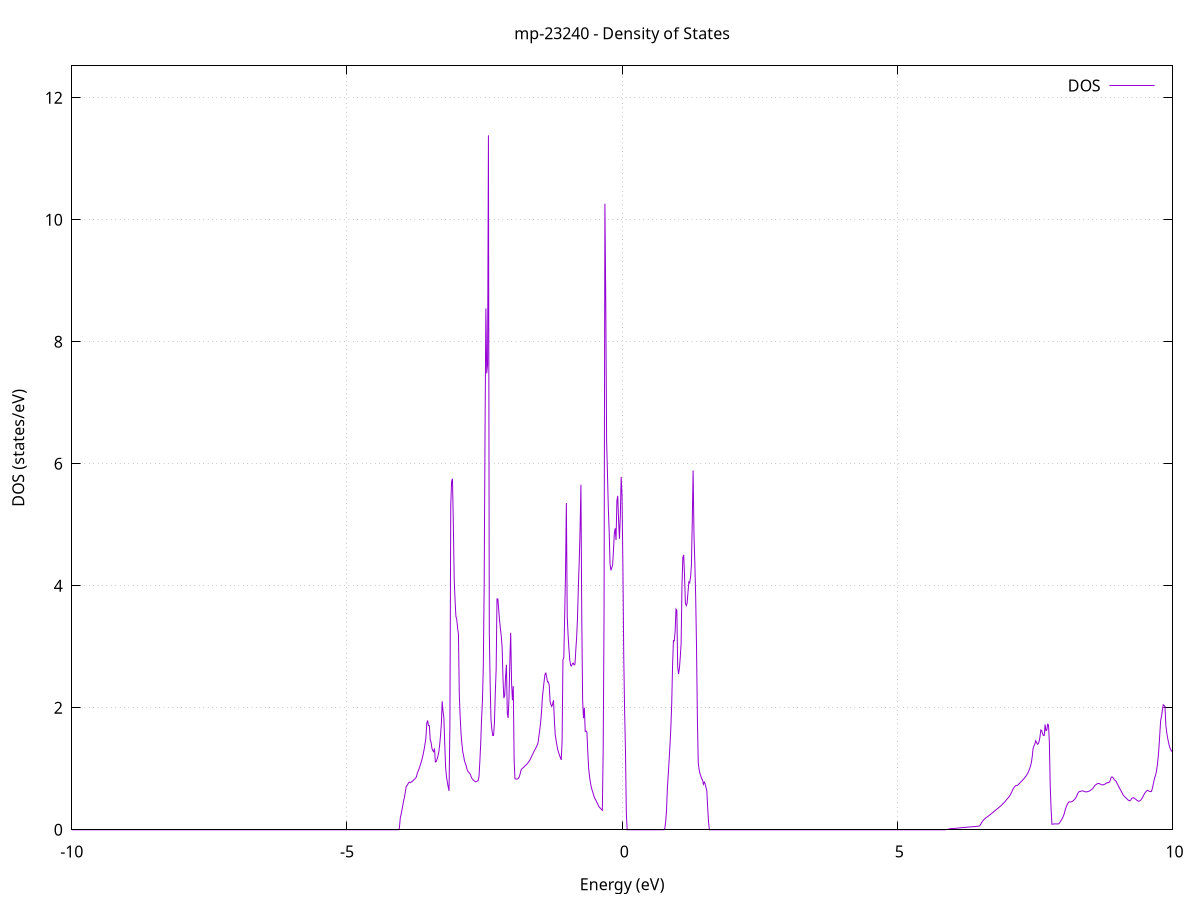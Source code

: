set title 'mp-23240 - Density of States'
set xlabel 'Energy (eV)'
set ylabel 'DOS (states/eV)'
set grid
set xrange [-10:10]
set yrange [0:12.522]
set xzeroaxis lt -1
set terminal png size 800,600
set output 'mp-23240_dos_gnuplot.png'
plot '-' using 1:2 with lines title 'DOS'
-15.547000 0.000000
-15.531500 0.000000
-15.515900 0.000000
-15.500400 0.000000
-15.484800 0.000000
-15.469200 0.000000
-15.453700 0.000000
-15.438100 0.000000
-15.422600 0.000000
-15.407000 0.000000
-15.391400 0.000000
-15.375900 0.000000
-15.360300 0.000000
-15.344800 0.000000
-15.329200 0.000000
-15.313600 0.000000
-15.298100 0.000000
-15.282500 0.000000
-15.267000 0.000000
-15.251400 0.000000
-15.235800 0.000000
-15.220300 0.000000
-15.204700 0.000000
-15.189200 0.000000
-15.173600 0.000000
-15.158000 0.000000
-15.142500 0.000000
-15.126900 0.000000
-15.111400 0.000000
-15.095800 0.000000
-15.080200 0.000000
-15.064700 0.000000
-15.049100 0.000000
-15.033500 0.000000
-15.018000 0.000000
-15.002400 0.000000
-14.986900 0.000000
-14.971300 0.000000
-14.955700 0.000000
-14.940200 0.000000
-14.924600 0.000000
-14.909100 0.000000
-14.893500 0.000000
-14.877900 0.000000
-14.862400 0.000000
-14.846800 0.000000
-14.831300 0.000000
-14.815700 0.000000
-14.800100 0.000000
-14.784600 0.000000
-14.769000 0.000000
-14.753500 0.000000
-14.737900 0.000000
-14.722300 0.000000
-14.706800 0.000000
-14.691200 0.000000
-14.675700 0.000000
-14.660100 0.000000
-14.644500 0.000000
-14.629000 0.000000
-14.613400 0.000000
-14.597900 0.000000
-14.582300 0.000000
-14.566700 0.000000
-14.551200 0.000000
-14.535600 0.000000
-14.520000 0.000000
-14.504500 0.000000
-14.488900 0.000000
-14.473400 0.000000
-14.457800 0.000000
-14.442200 0.000000
-14.426700 0.000000
-14.411100 0.000000
-14.395600 0.000000
-14.380000 0.000000
-14.364400 0.000000
-14.348900 0.000000
-14.333300 0.000000
-14.317800 0.000000
-14.302200 0.000000
-14.286600 0.000000
-14.271100 0.000000
-14.255500 0.000000
-14.240000 0.000000
-14.224400 0.000000
-14.208800 0.000000
-14.193300 0.000000
-14.177700 0.000000
-14.162200 0.000000
-14.146600 0.000000
-14.131000 0.001600
-14.115500 0.165800
-14.099900 0.232500
-14.084400 0.315900
-14.068800 0.410100
-14.053200 0.539000
-14.037700 0.546900
-14.022100 0.574300
-14.006500 0.590200
-13.991000 0.576400
-13.975400 0.586500
-13.959900 0.596600
-13.944300 0.604300
-13.928700 0.606600
-13.913200 0.615400
-13.897600 0.622300
-13.882100 0.631400
-13.866500 0.639300
-13.850900 0.643800
-13.835400 0.650700
-13.819800 0.661500
-13.804300 0.671600
-13.788700 0.681500
-13.773100 0.691500
-13.757600 0.701200
-13.742000 0.709700
-13.726500 0.719900
-13.710900 0.731400
-13.695300 0.743200
-13.679800 0.756900
-13.664200 0.771100
-13.648700 0.785700
-13.633100 0.800800
-13.617500 0.815600
-13.602000 0.830300
-13.586400 0.844900
-13.570900 0.859800
-13.555300 0.881700
-13.539700 0.904800
-13.524200 0.929500
-13.508600 0.956000
-13.493000 0.979400
-13.477500 1.001900
-13.461900 1.024200
-13.446400 1.050800
-13.430800 1.090700
-13.415200 1.134900
-13.399700 1.186800
-13.384100 1.231500
-13.368600 1.274700
-13.353000 1.318500
-13.337400 1.370500
-13.321900 1.459900
-13.306300 1.799100
-13.290800 2.132300
-13.275200 2.436800
-13.259600 2.816700
-13.244100 3.471500
-13.228500 4.082400
-13.213000 4.295300
-13.197400 3.761500
-13.181800 3.573700
-13.166300 3.776900
-13.150700 3.752600
-13.135200 3.725400
-13.119600 4.392300
-13.104000 8.185000
-13.088500 10.948500
-13.072900 15.934100
-13.057400 7.329000
-13.041800 0.144200
-13.026200 0.000000
-13.010700 0.000000
-12.995100 0.000000
-12.979500 0.000000
-12.964000 0.000000
-12.948400 0.000000
-12.932900 0.000000
-12.917300 0.000000
-12.901700 0.000000
-12.886200 0.000000
-12.870600 0.000000
-12.855100 0.000000
-12.839500 0.000000
-12.823900 0.000000
-12.808400 0.000000
-12.792800 0.000000
-12.777300 0.000000
-12.761700 0.000000
-12.746100 0.000000
-12.730600 0.000000
-12.715000 0.000000
-12.699500 0.000000
-12.683900 0.000000
-12.668300 0.000000
-12.652800 0.000000
-12.637200 0.000000
-12.621700 0.000000
-12.606100 0.000000
-12.590500 0.000000
-12.575000 0.000000
-12.559400 0.000000
-12.543900 0.000000
-12.528300 0.000000
-12.512700 0.000000
-12.497200 0.000000
-12.481600 0.000000
-12.466000 0.000000
-12.450500 0.000000
-12.434900 0.000000
-12.419400 0.000000
-12.403800 0.000000
-12.388200 0.000000
-12.372700 0.000000
-12.357100 0.000000
-12.341600 0.000000
-12.326000 0.000000
-12.310400 0.000000
-12.294900 0.000000
-12.279300 0.000000
-12.263800 0.000000
-12.248200 0.000000
-12.232600 0.000000
-12.217100 0.000000
-12.201500 0.000000
-12.186000 0.000000
-12.170400 0.000000
-12.154800 0.000000
-12.139300 0.000000
-12.123700 0.000000
-12.108200 0.000000
-12.092600 0.000000
-12.077000 0.000000
-12.061500 0.000000
-12.045900 0.000000
-12.030400 0.000000
-12.014800 0.000000
-11.999200 0.000000
-11.983700 0.000000
-11.968100 0.000000
-11.952500 0.000000
-11.937000 0.000000
-11.921400 0.000000
-11.905900 0.000000
-11.890300 0.000000
-11.874700 0.000000
-11.859200 0.000000
-11.843600 0.000000
-11.828100 0.000000
-11.812500 0.000000
-11.796900 0.000000
-11.781400 0.000000
-11.765800 0.000000
-11.750300 0.000000
-11.734700 0.000000
-11.719100 0.000000
-11.703600 0.000000
-11.688000 0.000000
-11.672500 0.000000
-11.656900 0.000000
-11.641300 0.000000
-11.625800 0.000000
-11.610200 0.000000
-11.594700 0.000000
-11.579100 0.000000
-11.563500 0.000000
-11.548000 0.000000
-11.532400 0.000000
-11.516900 0.000000
-11.501300 0.000000
-11.485700 0.000000
-11.470200 0.000000
-11.454600 0.000000
-11.439100 0.000000
-11.423500 0.000000
-11.407900 0.000000
-11.392400 0.000000
-11.376800 0.000000
-11.361200 0.000000
-11.345700 0.000000
-11.330100 0.000000
-11.314600 0.000000
-11.299000 0.000000
-11.283400 0.000000
-11.267900 0.000000
-11.252300 0.000000
-11.236800 0.000000
-11.221200 0.000000
-11.205600 0.000000
-11.190100 0.000000
-11.174500 0.000000
-11.159000 0.000000
-11.143400 0.000000
-11.127800 0.000000
-11.112300 0.000000
-11.096700 0.000000
-11.081200 0.000000
-11.065600 0.000000
-11.050000 0.000000
-11.034500 0.000000
-11.018900 0.000000
-11.003400 0.000000
-10.987800 0.000000
-10.972200 0.000000
-10.956700 0.000000
-10.941100 0.000000
-10.925600 0.000000
-10.910000 0.000000
-10.894400 0.000000
-10.878900 0.000000
-10.863300 0.000000
-10.847700 0.000000
-10.832200 0.000000
-10.816600 0.000000
-10.801100 0.000000
-10.785500 0.000000
-10.769900 0.000000
-10.754400 0.000000
-10.738800 0.000000
-10.723300 0.000000
-10.707700 0.000000
-10.692100 0.000000
-10.676600 0.000000
-10.661000 0.000000
-10.645500 0.000000
-10.629900 0.000000
-10.614300 0.000000
-10.598800 0.000000
-10.583200 0.000000
-10.567700 0.000000
-10.552100 0.000000
-10.536500 0.000000
-10.521000 0.000000
-10.505400 0.000000
-10.489900 0.000000
-10.474300 0.000000
-10.458700 0.000000
-10.443200 0.000000
-10.427600 0.000000
-10.412100 0.000000
-10.396500 0.000000
-10.380900 0.000000
-10.365400 0.000000
-10.349800 0.000000
-10.334200 0.000000
-10.318700 0.000000
-10.303100 0.000000
-10.287600 0.000000
-10.272000 0.000000
-10.256400 0.000000
-10.240900 0.000000
-10.225300 0.000000
-10.209800 0.000000
-10.194200 0.000000
-10.178600 0.000000
-10.163100 0.000000
-10.147500 0.000000
-10.132000 0.000000
-10.116400 0.000000
-10.100800 0.000000
-10.085300 0.000000
-10.069700 0.000000
-10.054200 0.000000
-10.038600 0.000000
-10.023000 0.000000
-10.007500 0.000000
-9.991900 0.000000
-9.976400 0.000000
-9.960800 0.000000
-9.945200 0.000000
-9.929700 0.000000
-9.914100 0.000000
-9.898600 0.000000
-9.883000 0.000000
-9.867400 0.000000
-9.851900 0.000000
-9.836300 0.000000
-9.820700 0.000000
-9.805200 0.000000
-9.789600 0.000000
-9.774100 0.000000
-9.758500 0.000000
-9.742900 0.000000
-9.727400 0.000000
-9.711800 0.000000
-9.696300 0.000000
-9.680700 0.000000
-9.665100 0.000000
-9.649600 0.000000
-9.634000 0.000000
-9.618500 0.000000
-9.602900 0.000000
-9.587300 0.000000
-9.571800 0.000000
-9.556200 0.000000
-9.540700 0.000000
-9.525100 0.000000
-9.509500 0.000000
-9.494000 0.000000
-9.478400 0.000000
-9.462900 0.000000
-9.447300 0.000000
-9.431700 0.000000
-9.416200 0.000000
-9.400600 0.000000
-9.385100 0.000000
-9.369500 0.000000
-9.353900 0.000000
-9.338400 0.000000
-9.322800 0.000000
-9.307200 0.000000
-9.291700 0.000000
-9.276100 0.000000
-9.260600 0.000000
-9.245000 0.000000
-9.229400 0.000000
-9.213900 0.000000
-9.198300 0.000000
-9.182800 0.000000
-9.167200 0.000000
-9.151600 0.000000
-9.136100 0.000000
-9.120500 0.000000
-9.105000 0.000000
-9.089400 0.000000
-9.073800 0.000000
-9.058300 0.000000
-9.042700 0.000000
-9.027200 0.000000
-9.011600 0.000000
-8.996000 0.000000
-8.980500 0.000000
-8.964900 0.000000
-8.949400 0.000000
-8.933800 0.000000
-8.918200 0.000000
-8.902700 0.000000
-8.887100 0.000000
-8.871600 0.000000
-8.856000 0.000000
-8.840400 0.000000
-8.824900 0.000000
-8.809300 0.000000
-8.793700 0.000000
-8.778200 0.000000
-8.762600 0.000000
-8.747100 0.000000
-8.731500 0.000000
-8.715900 0.000000
-8.700400 0.000000
-8.684800 0.000000
-8.669300 0.000000
-8.653700 0.000000
-8.638100 0.000000
-8.622600 0.000000
-8.607000 0.000000
-8.591500 0.000000
-8.575900 0.000000
-8.560300 0.000000
-8.544800 0.000000
-8.529200 0.000000
-8.513700 0.000000
-8.498100 0.000000
-8.482500 0.000000
-8.467000 0.000000
-8.451400 0.000000
-8.435900 0.000000
-8.420300 0.000000
-8.404700 0.000000
-8.389200 0.000000
-8.373600 0.000000
-8.358100 0.000000
-8.342500 0.000000
-8.326900 0.000000
-8.311400 0.000000
-8.295800 0.000000
-8.280300 0.000000
-8.264700 0.000000
-8.249100 0.000000
-8.233600 0.000000
-8.218000 0.000000
-8.202400 0.000000
-8.186900 0.000000
-8.171300 0.000000
-8.155800 0.000000
-8.140200 0.000000
-8.124600 0.000000
-8.109100 0.000000
-8.093500 0.000000
-8.078000 0.000000
-8.062400 0.000000
-8.046800 0.000000
-8.031300 0.000000
-8.015700 0.000000
-8.000200 0.000000
-7.984600 0.000000
-7.969000 0.000000
-7.953500 0.000000
-7.937900 0.000000
-7.922400 0.000000
-7.906800 0.000000
-7.891200 0.000000
-7.875700 0.000000
-7.860100 0.000000
-7.844600 0.000000
-7.829000 0.000000
-7.813400 0.000000
-7.797900 0.000000
-7.782300 0.000000
-7.766800 0.000000
-7.751200 0.000000
-7.735600 0.000000
-7.720100 0.000000
-7.704500 0.000000
-7.688900 0.000000
-7.673400 0.000000
-7.657800 0.000000
-7.642300 0.000000
-7.626700 0.000000
-7.611100 0.000000
-7.595600 0.000000
-7.580000 0.000000
-7.564500 0.000000
-7.548900 0.000000
-7.533300 0.000000
-7.517800 0.000000
-7.502200 0.000000
-7.486700 0.000000
-7.471100 0.000000
-7.455500 0.000000
-7.440000 0.000000
-7.424400 0.000000
-7.408900 0.000000
-7.393300 0.000000
-7.377700 0.000000
-7.362200 0.000000
-7.346600 0.000000
-7.331100 0.000000
-7.315500 0.000000
-7.299900 0.000000
-7.284400 0.000000
-7.268800 0.000000
-7.253300 0.000000
-7.237700 0.000000
-7.222100 0.000000
-7.206600 0.000000
-7.191000 0.000000
-7.175400 0.000000
-7.159900 0.000000
-7.144300 0.000000
-7.128800 0.000000
-7.113200 0.000000
-7.097600 0.000000
-7.082100 0.000000
-7.066500 0.000000
-7.051000 0.000000
-7.035400 0.000000
-7.019800 0.000000
-7.004300 0.000000
-6.988700 0.000000
-6.973200 0.000000
-6.957600 0.000000
-6.942000 0.000000
-6.926500 0.000000
-6.910900 0.000000
-6.895400 0.000000
-6.879800 0.000000
-6.864200 0.000000
-6.848700 0.000000
-6.833100 0.000000
-6.817600 0.000000
-6.802000 0.000000
-6.786400 0.000000
-6.770900 0.000000
-6.755300 0.000000
-6.739800 0.000000
-6.724200 0.000000
-6.708600 0.000000
-6.693100 0.000000
-6.677500 0.000000
-6.661900 0.000000
-6.646400 0.000000
-6.630800 0.000000
-6.615300 0.000000
-6.599700 0.000000
-6.584100 0.000000
-6.568600 0.000000
-6.553000 0.000000
-6.537500 0.000000
-6.521900 0.000000
-6.506300 0.000000
-6.490800 0.000000
-6.475200 0.000000
-6.459700 0.000000
-6.444100 0.000000
-6.428500 0.000000
-6.413000 0.000000
-6.397400 0.000000
-6.381900 0.000000
-6.366300 0.000000
-6.350700 0.000000
-6.335200 0.000000
-6.319600 0.000000
-6.304100 0.000000
-6.288500 0.000000
-6.272900 0.000000
-6.257400 0.000000
-6.241800 0.000000
-6.226300 0.000000
-6.210700 0.000000
-6.195100 0.000000
-6.179600 0.000000
-6.164000 0.000000
-6.148400 0.000000
-6.132900 0.000000
-6.117300 0.000000
-6.101800 0.000000
-6.086200 0.000000
-6.070600 0.000000
-6.055100 0.000000
-6.039500 0.000000
-6.024000 0.000000
-6.008400 0.000000
-5.992800 0.000000
-5.977300 0.000000
-5.961700 0.000000
-5.946200 0.000000
-5.930600 0.000000
-5.915000 0.000000
-5.899500 0.000000
-5.883900 0.000000
-5.868400 0.000000
-5.852800 0.000000
-5.837200 0.000000
-5.821700 0.000000
-5.806100 0.000000
-5.790600 0.000000
-5.775000 0.000000
-5.759400 0.000000
-5.743900 0.000000
-5.728300 0.000000
-5.712800 0.000000
-5.697200 0.000000
-5.681600 0.000000
-5.666100 0.000000
-5.650500 0.000000
-5.634900 0.000000
-5.619400 0.000000
-5.603800 0.000000
-5.588300 0.000000
-5.572700 0.000000
-5.557100 0.000000
-5.541600 0.000000
-5.526000 0.000000
-5.510500 0.000000
-5.494900 0.000000
-5.479300 0.000000
-5.463800 0.000000
-5.448200 0.000000
-5.432700 0.000000
-5.417100 0.000000
-5.401500 0.000000
-5.386000 0.000000
-5.370400 0.000000
-5.354900 0.000000
-5.339300 0.000000
-5.323700 0.000000
-5.308200 0.000000
-5.292600 0.000000
-5.277100 0.000000
-5.261500 0.000000
-5.245900 0.000000
-5.230400 0.000000
-5.214800 0.000000
-5.199300 0.000000
-5.183700 0.000000
-5.168100 0.000000
-5.152600 0.000000
-5.137000 0.000000
-5.121400 0.000000
-5.105900 0.000000
-5.090300 0.000000
-5.074800 0.000000
-5.059200 0.000000
-5.043600 0.000000
-5.028100 0.000000
-5.012500 0.000000
-4.997000 0.000000
-4.981400 0.000000
-4.965800 0.000000
-4.950300 0.000000
-4.934700 0.000000
-4.919200 0.000000
-4.903600 0.000000
-4.888000 0.000000
-4.872500 0.000000
-4.856900 0.000000
-4.841400 0.000000
-4.825800 0.000000
-4.810200 0.000000
-4.794700 0.000000
-4.779100 0.000000
-4.763600 0.000000
-4.748000 0.000000
-4.732400 0.000000
-4.716900 0.000000
-4.701300 0.000000
-4.685800 0.000000
-4.670200 0.000000
-4.654600 0.000000
-4.639100 0.000000
-4.623500 0.000000
-4.608000 0.000000
-4.592400 0.000000
-4.576800 0.000000
-4.561300 0.000000
-4.545700 0.000000
-4.530100 0.000000
-4.514600 0.000000
-4.499000 0.000000
-4.483500 0.000000
-4.467900 0.000000
-4.452300 0.000000
-4.436800 0.000000
-4.421200 0.000000
-4.405700 0.000000
-4.390100 0.000000
-4.374500 0.000000
-4.359000 0.000000
-4.343400 0.000000
-4.327900 0.000000
-4.312300 0.000000
-4.296700 0.000000
-4.281200 0.000000
-4.265600 0.000000
-4.250100 0.000000
-4.234500 0.000000
-4.218900 0.000000
-4.203400 0.000000
-4.187800 0.000000
-4.172300 0.000000
-4.156700 0.000000
-4.141100 0.000000
-4.125600 0.000000
-4.110000 0.000000
-4.094500 0.000000
-4.078900 0.000000
-4.063300 0.000000
-4.047800 0.027700
-4.032200 0.185000
-4.016600 0.252500
-4.001100 0.322900
-3.985500 0.403900
-3.970000 0.478700
-3.954400 0.538100
-3.938800 0.628700
-3.923300 0.713100
-3.907700 0.723500
-3.892200 0.752000
-3.876600 0.774700
-3.861000 0.782200
-3.845500 0.772800
-3.829900 0.783300
-3.814400 0.792100
-3.798800 0.804500
-3.783200 0.819200
-3.767700 0.833900
-3.752100 0.847600
-3.736600 0.871900
-3.721000 0.932300
-3.705400 0.963000
-3.689900 0.999200
-3.674300 1.042000
-3.658800 1.087100
-3.643200 1.133700
-3.627600 1.190000
-3.612100 1.252800
-3.596500 1.325300
-3.581000 1.408700
-3.565400 1.508600
-3.549800 1.748700
-3.534300 1.791300
-3.518700 1.709100
-3.503100 1.706600
-3.487600 1.479500
-3.472000 1.436300
-3.456500 1.334500
-3.440900 1.297800
-3.425300 1.280900
-3.409800 1.334000
-3.394200 1.112300
-3.378700 1.117700
-3.363100 1.153900
-3.347500 1.202900
-3.332000 1.269800
-3.316400 1.386700
-3.300900 1.534400
-3.285300 1.732900
-3.269700 2.106400
-3.254200 1.940700
-3.238600 1.823400
-3.223100 1.396100
-3.207500 1.023000
-3.191900 0.871100
-3.176400 0.781400
-3.160800 0.701300
-3.145300 0.637400
-3.129700 1.730700
-3.114100 5.325400
-3.098600 5.711300
-3.083000 5.754300
-3.067500 5.027600
-3.051900 4.118700
-3.036300 3.769000
-3.020800 3.501900
-3.005200 3.443700
-2.989600 3.309600
-2.974100 3.200700
-2.958500 2.198900
-2.943000 1.852100
-2.927400 1.575100
-2.911800 1.407400
-2.896300 1.280200
-2.880700 1.210200
-2.865200 1.133100
-2.849600 1.087500
-2.834000 1.051200
-2.818500 0.991700
-2.802900 0.958600
-2.787400 0.940400
-2.771800 0.929300
-2.756200 0.902200
-2.740700 0.863500
-2.725100 0.836000
-2.709600 0.819500
-2.694000 0.806500
-2.678400 0.795300
-2.662900 0.787800
-2.647300 0.789400
-2.631800 0.798700
-2.616200 0.808800
-2.600600 0.873500
-2.585100 1.129300
-2.569500 1.426100
-2.554000 1.820000
-2.538400 2.116000
-2.522800 2.675300
-2.507300 3.975200
-2.491700 6.485900
-2.476100 8.545200
-2.460600 7.482200
-2.445000 7.623800
-2.429500 11.383300
-2.413900 3.260200
-2.398300 2.388900
-2.382800 1.800800
-2.367200 1.647300
-2.351700 1.545000
-2.336100 1.547300
-2.320500 1.755800
-2.305000 2.240000
-2.289400 2.627200
-2.273900 3.784800
-2.258300 3.783700
-2.242700 3.606700
-2.227200 3.429400
-2.211600 3.294200
-2.196100 3.170000
-2.180500 2.989300
-2.164900 2.474800
-2.149400 2.158000
-2.133800 2.203900
-2.118300 2.506000
-2.102700 2.705100
-2.087100 1.914000
-2.071600 1.832000
-2.056000 2.153100
-2.040500 2.767500
-2.024900 3.227100
-2.009300 2.412000
-1.993800 2.124500
-1.978200 2.354200
-1.962600 1.139100
-1.947100 0.834600
-1.931500 0.831800
-1.916000 0.829600
-1.900400 0.832900
-1.884800 0.846000
-1.869300 0.868600
-1.853700 0.914300
-1.838200 0.973400
-1.822600 0.999500
-1.807000 1.012300
-1.791500 1.021700
-1.775900 1.035200
-1.760400 1.051500
-1.744800 1.063000
-1.729200 1.077300
-1.713700 1.094000
-1.698100 1.113000
-1.682600 1.132100
-1.667000 1.158800
-1.651400 1.189900
-1.635900 1.219700
-1.620300 1.248900
-1.604800 1.277200
-1.589200 1.305300
-1.573600 1.333000
-1.558100 1.358800
-1.542500 1.390100
-1.527000 1.431100
-1.511400 1.541200
-1.495800 1.645500
-1.480300 1.768800
-1.464700 1.934500
-1.449100 2.167700
-1.433600 2.302100
-1.418000 2.432200
-1.402500 2.549400
-1.386900 2.569200
-1.371300 2.504700
-1.355800 2.423400
-1.340200 2.422700
-1.324700 2.368500
-1.309100 2.103600
-1.293500 2.048900
-1.278000 2.023400
-1.262400 2.063900
-1.246900 2.122600
-1.231300 1.790800
-1.215700 1.559600
-1.200200 1.464500
-1.184600 1.381900
-1.169100 1.312000
-1.153500 1.261900
-1.137900 1.220600
-1.122400 1.181600
-1.106800 1.146200
-1.091300 1.441100
-1.075700 2.781400
-1.060100 2.824300
-1.044600 3.494000
-1.029000 4.204600
-1.013500 5.356400
-0.997900 3.504300
-0.982300 3.192300
-0.966800 2.965300
-0.951200 2.778500
-0.935700 2.693400
-0.920100 2.685700
-0.904500 2.721600
-0.889000 2.733200
-0.873400 2.702500
-0.857800 2.712400
-0.842300 2.940100
-0.826700 3.160600
-0.811200 3.465200
-0.795600 3.983800
-0.780000 4.396100
-0.764500 4.918400
-0.748900 5.655900
-0.733400 3.430300
-0.717800 2.116000
-0.702200 1.829700
-0.686700 2.001000
-0.671100 1.612900
-0.655600 1.618500
-0.640000 1.601300
-0.624400 1.278900
-0.608900 1.010100
-0.593300 0.877400
-0.577800 0.780500
-0.562200 0.702900
-0.546600 0.653200
-0.531100 0.610600
-0.515500 0.559400
-0.500000 0.522100
-0.484400 0.495800
-0.468800 0.468000
-0.453300 0.440300
-0.437700 0.410500
-0.422200 0.380900
-0.406600 0.363900
-0.391000 0.348400
-0.375500 0.331700
-0.359900 0.319200
-0.344300 1.333500
-0.328800 3.521300
-0.313200 10.263500
-0.297700 8.680100
-0.282100 6.374500
-0.266500 5.832000
-0.251000 5.268000
-0.235400 4.890000
-0.219900 4.354900
-0.204300 4.253400
-0.188700 4.292700
-0.173200 4.338500
-0.157600 4.575300
-0.142100 4.854700
-0.126500 4.942300
-0.110900 4.750300
-0.095400 5.393400
-0.079800 5.474300
-0.064300 5.062800
-0.048700 4.769700
-0.033100 5.144500
-0.017600 5.785200
-0.002000 5.480700
0.013500 4.334300
0.029100 2.842100
0.044700 1.951500
0.060200 1.316700
0.075800 0.274800
0.091300 0.000000
0.106900 0.000000
0.122500 0.000000
0.138000 0.000000
0.153600 0.000000
0.169200 0.000000
0.184700 0.000000
0.200300 0.000000
0.215800 0.000000
0.231400 0.000000
0.247000 0.000000
0.262500 0.000000
0.278100 0.000000
0.293600 0.000000
0.309200 0.000000
0.324800 0.000000
0.340300 0.000000
0.355900 0.000000
0.371400 0.000000
0.387000 0.000000
0.402600 0.000000
0.418100 0.000000
0.433700 0.000000
0.449200 0.000000
0.464800 0.000000
0.480400 0.000000
0.495900 0.000000
0.511500 0.000000
0.527000 0.000000
0.542600 0.000000
0.558200 0.000000
0.573700 0.000000
0.589300 0.000000
0.604800 0.000000
0.620400 0.000000
0.636000 0.000000
0.651500 0.000000
0.667100 0.000000
0.682700 0.000000
0.698200 0.000000
0.713800 0.000000
0.729300 0.000000
0.744900 0.000000
0.760500 0.000000
0.776000 0.027200
0.791600 0.139200
0.807100 0.336500
0.822700 0.695800
0.838300 0.914400
0.853800 1.139900
0.869400 1.389400
0.884900 1.672300
0.900500 2.058500
0.916100 2.685400
0.931600 3.100900
0.947200 3.096500
0.962700 3.244700
0.978300 3.617000
0.993900 3.595300
1.009400 2.669500
1.025000 2.551900
1.040500 2.647800
1.056100 2.827300
1.071700 3.057300
1.087200 4.007000
1.102800 4.465200
1.118300 4.505800
1.133900 4.160600
1.149500 3.712600
1.165000 3.675000
1.180600 3.713600
1.196200 3.890900
1.211700 4.062300
1.227300 4.047900
1.242800 4.141600
1.258400 4.326200
1.274000 5.043100
1.289500 5.891100
1.305100 4.848700
1.320600 4.377600
1.336200 3.817000
1.351800 2.981200
1.367300 1.820400
1.382900 1.099000
1.398400 0.989000
1.414000 0.921400
1.429600 0.881900
1.445100 0.836200
1.460700 0.818500
1.476200 0.745700
1.491800 0.781400
1.507400 0.754700
1.522900 0.695900
1.538500 0.638000
1.554000 0.365600
1.569600 0.131900
1.585200 0.000000
1.600700 0.000000
1.616300 0.000000
1.631800 0.000000
1.647400 0.000000
1.663000 0.000000
1.678500 0.000000
1.694100 0.000000
1.709700 0.000000
1.725200 0.000000
1.740800 0.000000
1.756300 0.000000
1.771900 0.000000
1.787500 0.000000
1.803000 0.000000
1.818600 0.000000
1.834100 0.000000
1.849700 0.000000
1.865300 0.000000
1.880800 0.000000
1.896400 0.000000
1.911900 0.000000
1.927500 0.000000
1.943100 0.000000
1.958600 0.000000
1.974200 0.000000
1.989700 0.000000
2.005300 0.000000
2.020900 0.000000
2.036400 0.000000
2.052000 0.000000
2.067500 0.000000
2.083100 0.000000
2.098700 0.000000
2.114200 0.000000
2.129800 0.000000
2.145300 0.000000
2.160900 0.000000
2.176500 0.000000
2.192000 0.000000
2.207600 0.000000
2.223200 0.000000
2.238700 0.000000
2.254300 0.000000
2.269800 0.000000
2.285400 0.000000
2.301000 0.000000
2.316500 0.000000
2.332100 0.000000
2.347600 0.000000
2.363200 0.000000
2.378800 0.000000
2.394300 0.000000
2.409900 0.000000
2.425400 0.000000
2.441000 0.000000
2.456600 0.000000
2.472100 0.000000
2.487700 0.000000
2.503200 0.000000
2.518800 0.000000
2.534400 0.000000
2.549900 0.000000
2.565500 0.000000
2.581000 0.000000
2.596600 0.000000
2.612200 0.000000
2.627700 0.000000
2.643300 0.000000
2.658800 0.000000
2.674400 0.000000
2.690000 0.000000
2.705500 0.000000
2.721100 0.000000
2.736600 0.000000
2.752200 0.000000
2.767800 0.000000
2.783300 0.000000
2.798900 0.000000
2.814500 0.000000
2.830000 0.000000
2.845600 0.000000
2.861100 0.000000
2.876700 0.000000
2.892300 0.000000
2.907800 0.000000
2.923400 0.000000
2.938900 0.000000
2.954500 0.000000
2.970100 0.000000
2.985600 0.000000
3.001200 0.000000
3.016700 0.000000
3.032300 0.000000
3.047900 0.000000
3.063400 0.000000
3.079000 0.000000
3.094500 0.000000
3.110100 0.000000
3.125700 0.000000
3.141200 0.000000
3.156800 0.000000
3.172300 0.000000
3.187900 0.000000
3.203500 0.000000
3.219000 0.000000
3.234600 0.000000
3.250100 0.000000
3.265700 0.000000
3.281300 0.000000
3.296800 0.000000
3.312400 0.000000
3.328000 0.000000
3.343500 0.000000
3.359100 0.000000
3.374600 0.000000
3.390200 0.000000
3.405800 0.000000
3.421300 0.000000
3.436900 0.000000
3.452400 0.000000
3.468000 0.000000
3.483600 0.000000
3.499100 0.000000
3.514700 0.000000
3.530200 0.000000
3.545800 0.000000
3.561400 0.000000
3.576900 0.000000
3.592500 0.000000
3.608000 0.000000
3.623600 0.000000
3.639200 0.000000
3.654700 0.000000
3.670300 0.000000
3.685800 0.000000
3.701400 0.000000
3.717000 0.000000
3.732500 0.000000
3.748100 0.000000
3.763600 0.000000
3.779200 0.000000
3.794800 0.000000
3.810300 0.000000
3.825900 0.000000
3.841500 0.000000
3.857000 0.000000
3.872600 0.000000
3.888100 0.000000
3.903700 0.000000
3.919300 0.000000
3.934800 0.000000
3.950400 0.000000
3.965900 0.000000
3.981500 0.000000
3.997100 0.000000
4.012600 0.000000
4.028200 0.000000
4.043700 0.000000
4.059300 0.000000
4.074900 0.000000
4.090400 0.000000
4.106000 0.000000
4.121500 0.000000
4.137100 0.000000
4.152700 0.000000
4.168200 0.000000
4.183800 0.000000
4.199300 0.000000
4.214900 0.000000
4.230500 0.000000
4.246000 0.000000
4.261600 0.000000
4.277100 0.000000
4.292700 0.000000
4.308300 0.000000
4.323800 0.000000
4.339400 0.000000
4.355000 0.000000
4.370500 0.000000
4.386100 0.000000
4.401600 0.000000
4.417200 0.000000
4.432800 0.000000
4.448300 0.000000
4.463900 0.000000
4.479400 0.000000
4.495000 0.000000
4.510600 0.000000
4.526100 0.000000
4.541700 0.000000
4.557200 0.000000
4.572800 0.000000
4.588400 0.000000
4.603900 0.000000
4.619500 0.000000
4.635000 0.000000
4.650600 0.000000
4.666200 0.000000
4.681700 0.000000
4.697300 0.000000
4.712800 0.000000
4.728400 0.000000
4.744000 0.000000
4.759500 0.000000
4.775100 0.000000
4.790600 0.000000
4.806200 0.000000
4.821800 0.000000
4.837300 0.000000
4.852900 0.000000
4.868500 0.000000
4.884000 0.000000
4.899600 0.000000
4.915100 0.000000
4.930700 0.000000
4.946300 0.000000
4.961800 0.000000
4.977400 0.000000
4.992900 0.000000
5.008500 0.000000
5.024100 0.000000
5.039600 0.000000
5.055200 0.000000
5.070700 0.000000
5.086300 0.000000
5.101900 0.000000
5.117400 0.000000
5.133000 0.000000
5.148500 0.000000
5.164100 0.000000
5.179700 0.000000
5.195200 0.000000
5.210800 0.000000
5.226300 0.000000
5.241900 0.000000
5.257500 0.000000
5.273000 0.000000
5.288600 0.000000
5.304100 0.000000
5.319700 0.000000
5.335300 0.000000
5.350800 0.000000
5.366400 0.000000
5.382000 0.000000
5.397500 0.000000
5.413100 0.000000
5.428600 0.000000
5.444200 0.000000
5.459800 0.000000
5.475300 0.000000
5.490900 0.000000
5.506400 0.000000
5.522000 0.000000
5.537600 0.000000
5.553100 0.000000
5.568700 0.000000
5.584200 0.000000
5.599800 0.000000
5.615400 0.000000
5.630900 0.000000
5.646500 0.000000
5.662000 0.000000
5.677600 0.000000
5.693200 0.000000
5.708700 0.000000
5.724300 0.000000
5.739800 0.000000
5.755400 0.000000
5.771000 0.000000
5.786500 0.000000
5.802100 0.000000
5.817600 0.000000
5.833200 0.000000
5.848800 0.000000
5.864300 0.000500
5.879900 0.001700
5.895400 0.003600
5.911000 0.006200
5.926600 0.009500
5.942100 0.013400
5.957700 0.017000
5.973300 0.019700
5.988800 0.020200
6.004400 0.020500
6.019900 0.021300
6.035500 0.022400
6.051100 0.023700
6.066600 0.025000
6.082200 0.026400
6.097700 0.027800
6.113300 0.029200
6.128900 0.030700
6.144400 0.032100
6.160000 0.033600
6.175500 0.035100
6.191100 0.036600
6.206700 0.037900
6.222200 0.039100
6.237800 0.040300
6.253300 0.041400
6.268900 0.042600
6.284500 0.043700
6.300000 0.044800
6.315600 0.045900
6.331100 0.047100
6.346700 0.048300
6.362300 0.049600
6.377800 0.050900
6.393400 0.052200
6.408900 0.053600
6.424500 0.054900
6.440100 0.056300
6.455600 0.057700
6.471200 0.059200
6.486800 0.060600
6.502300 0.070100
6.517900 0.095500
6.533400 0.119100
6.549000 0.141400
6.564600 0.156800
6.580100 0.172200
6.595700 0.186400
6.611200 0.199800
6.626800 0.207000
6.642400 0.216500
6.657900 0.227400
6.673500 0.238700
6.689000 0.249900
6.704600 0.260700
6.720200 0.272000
6.735700 0.283400
6.751300 0.295300
6.766800 0.307500
6.782400 0.318800
6.798000 0.330400
6.813500 0.341400
6.829100 0.352400
6.844600 0.363900
6.860200 0.375800
6.875800 0.388400
6.891300 0.401600
6.906900 0.415400
6.922400 0.429500
6.938000 0.443900
6.953600 0.458500
6.969100 0.476000
6.984700 0.493300
7.000300 0.510000
7.015800 0.526000
7.031400 0.541500
7.046900 0.562600
7.062500 0.589500
7.078100 0.618900
7.093600 0.650800
7.109200 0.678100
7.124700 0.697800
7.140300 0.713700
7.155900 0.724700
7.171400 0.724900
7.187000 0.730700
7.202500 0.745000
7.218100 0.759300
7.233700 0.773800
7.249200 0.788600
7.264800 0.803400
7.280300 0.818100
7.295900 0.832300
7.311500 0.849700
7.327000 0.866700
7.342600 0.886400
7.358100 0.909400
7.373700 0.934500
7.389300 0.966000
7.404800 1.001600
7.420400 1.046800
7.435900 1.103800
7.451500 1.199200
7.467100 1.332300
7.482600 1.374600
7.498200 1.402500
7.513800 1.460200
7.529300 1.435000
7.544900 1.402000
7.560400 1.410800
7.576000 1.447300
7.591600 1.521800
7.607100 1.635800
7.622700 1.626800
7.638200 1.577000
7.653800 1.545800
7.669400 1.544700
7.684900 1.726400
7.700500 1.625400
7.716000 1.634600
7.731600 1.728500
7.747200 1.717200
7.762700 1.429300
7.778300 0.716200
7.793800 0.342800
7.809400 0.090800
7.825000 0.092600
7.840500 0.094300
7.856100 0.095500
7.871600 0.096300
7.887200 0.096200
7.902800 0.095900
7.918300 0.095500
7.933900 0.098900
7.949400 0.115200
7.965000 0.136400
7.980600 0.159900
7.996100 0.184800
8.011700 0.212000
8.027300 0.247800
8.042800 0.301900
8.058400 0.347800
8.073900 0.385900
8.089500 0.417200
8.105100 0.443300
8.120600 0.458500
8.136200 0.456300
8.151700 0.456300
8.167300 0.460700
8.182900 0.467600
8.198400 0.478300
8.214000 0.491500
8.229500 0.506100
8.245100 0.527200
8.260700 0.556500
8.276200 0.591300
8.291800 0.615000
8.307300 0.625300
8.322900 0.629800
8.338500 0.633500
8.354000 0.636100
8.369600 0.636300
8.385100 0.633900
8.400700 0.627200
8.416300 0.621800
8.431800 0.621100
8.447400 0.623000
8.462900 0.626200
8.478500 0.631100
8.494100 0.637700
8.509600 0.646800
8.525200 0.657300
8.540800 0.668200
8.556300 0.682900
8.571900 0.701900
8.587400 0.724900
8.603000 0.736300
8.618600 0.746800
8.634100 0.754500
8.649700 0.758400
8.665200 0.757800
8.680800 0.752000
8.696400 0.745000
8.711900 0.737900
8.727500 0.734600
8.743000 0.737800
8.758600 0.742900
8.774200 0.749700
8.789700 0.758200
8.805300 0.768500
8.820800 0.774000
8.836400 0.769100
8.852000 0.783600
8.867500 0.805900
8.883100 0.851800
8.898600 0.867300
8.914200 0.861500
8.929800 0.837800
8.945300 0.818000
8.960900 0.806100
8.976400 0.792200
8.992000 0.762900
9.007600 0.735600
9.023100 0.709500
9.038700 0.682000
9.054300 0.655200
9.069800 0.629300
9.085400 0.603100
9.100900 0.574300
9.116500 0.555200
9.132100 0.542300
9.147600 0.528100
9.163200 0.514800
9.178700 0.501500
9.194300 0.487600
9.209900 0.478100
9.225400 0.474700
9.241000 0.487300
9.256500 0.510200
9.272100 0.522000
9.287700 0.526500
9.303200 0.520400
9.318800 0.509600
9.334300 0.498000
9.349900 0.486300
9.365500 0.474600
9.381000 0.467400
9.396600 0.469900
9.412100 0.477700
9.427700 0.490600
9.443300 0.509000
9.458800 0.533400
9.474400 0.563500
9.489900 0.591000
9.505500 0.612100
9.521100 0.628500
9.536600 0.641300
9.552200 0.646700
9.567700 0.637100
9.583300 0.629500
9.598900 0.625700
9.614400 0.626300
9.630000 0.662700
9.645600 0.725500
9.661100 0.794400
9.676700 0.853300
9.692200 0.893500
9.707800 0.957100
9.723400 1.052700
9.738900 1.180800
9.754500 1.351300
9.770000 1.580900
9.785600 1.799400
9.801200 1.864100
9.816700 1.965600
9.832300 2.050200
9.847800 2.035900
9.863400 2.021400
9.879000 1.717000
9.894500 1.598700
9.910100 1.513600
9.925600 1.438900
9.941200 1.379500
9.956800 1.337100
9.972300 1.305200
9.987900 1.284700
10.003400 1.304400
10.019000 1.345300
10.034600 1.354200
10.050100 1.304100
10.065700 1.281800
10.081200 1.235500
10.096800 1.165200
10.112400 1.117000
10.127900 1.093100
10.143500 1.062000
10.159100 1.057000
10.174600 1.014200
10.190200 0.979800
10.205700 0.958200
10.221300 0.960000
10.236900 0.967600
10.252400 0.982800
10.268000 0.986800
10.283500 0.948500
10.299100 0.927400
10.314700 0.900800
10.330200 0.867600
10.345800 0.836400
10.361300 0.819500
10.376900 0.827700
10.392500 0.832500
10.408000 0.879900
10.423600 0.961700
10.439100 1.133700
10.454700 1.177800
10.470300 1.142600
10.485800 1.133100
10.501400 1.149700
10.516900 1.173200
10.532500 1.218000
10.548100 1.280600
10.563600 1.346700
10.579200 1.402600
10.594700 1.459300
10.610300 1.483300
10.625900 1.582300
10.641400 1.859300
10.657000 1.902600
10.672600 1.867800
10.688100 1.829500
10.703700 1.807700
10.719200 1.781000
10.734800 1.778100
10.750400 1.797700
10.765900 1.794500
10.781500 1.745400
10.797000 1.651000
10.812600 1.600700
10.828200 1.533700
10.843700 1.451500
10.859300 1.412800
10.874800 1.362500
10.890400 1.333700
10.906000 1.332600
10.921500 1.329400
10.937100 1.308600
10.952600 1.300100
10.968200 1.342500
10.983800 1.387900
10.999300 1.420500
11.014900 1.447300
11.030400 1.443100
11.046000 1.444800
11.061600 1.437800
11.077100 1.441300
11.092700 1.433100
11.108200 1.407700
11.123800 1.422100
11.139400 1.477700
11.154900 1.529700
11.170500 1.586800
11.186100 1.654000
11.201600 1.743500
11.217200 1.798100
11.232700 1.822400
11.248300 1.830300
11.263900 1.843200
11.279400 1.865500
11.295000 1.890900
11.310500 1.917700
11.326100 1.953600
11.341700 1.995000
11.357200 1.984300
11.372800 1.993300
11.388300 2.009700
11.403900 2.039600
11.419500 2.076100
11.435000 2.095900
11.450600 2.144200
11.466100 2.207800
11.481700 2.359900
11.497300 2.350900
11.512800 2.292300
11.528400 2.241600
11.543900 2.145700
11.559500 2.024700
11.575100 1.953800
11.590600 1.883300
11.606200 1.786500
11.621700 1.760500
11.637300 1.764200
11.652900 1.656600
11.668400 1.599600
11.684000 1.577200
11.699600 1.595500
11.715100 1.703400
11.730700 1.822700
11.746200 1.924700
11.761800 2.032100
11.777400 2.166600
11.792900 2.175900
11.808500 2.187200
11.824000 2.250900
11.839600 2.226700
11.855200 2.275300
11.870700 2.259500
11.886300 2.063300
11.901800 1.801300
11.917400 1.595900
11.933000 1.405100
11.948500 1.285700
11.964100 1.114900
11.979600 1.031500
11.995200 0.992300
12.010800 0.973500
12.026300 0.967000
12.041900 0.977000
12.057400 1.014800
12.073000 1.019400
12.088600 1.040400
12.104100 1.081300
12.119700 1.088600
12.135200 1.080100
12.150800 1.087400
12.166400 1.095100
12.181900 1.090800
12.197500 1.083900
12.213100 1.074700
12.228600 1.069800
12.244200 1.059800
12.259700 1.053000
12.275300 1.047300
12.290900 1.051900
12.306400 1.062600
12.322000 1.077100
12.337500 1.083700
12.353100 1.098200
12.368700 1.108000
12.384200 1.113900
12.399800 1.116100
12.415300 1.113600
12.430900 1.110500
12.446500 1.113200
12.462000 1.118100
12.477600 1.123100
12.493100 1.127800
12.508700 1.131800
12.524300 1.137700
12.539800 1.146300
12.555400 1.153100
12.570900 1.170100
12.586500 1.192100
12.602100 1.249500
12.617600 1.293700
12.633200 1.324300
12.648700 1.363600
12.664300 1.312500
12.679900 1.175300
12.695400 1.118500
12.711000 1.095400
12.726600 1.073800
12.742100 1.030800
12.757700 1.010400
12.773200 1.009000
12.788800 1.009400
12.804400 1.016600
12.819900 1.023700
12.835500 1.030000
12.851000 1.029400
12.866600 1.026500
12.882200 1.027900
12.897700 1.049500
12.913300 1.064300
12.928800 1.076400
12.944400 1.148300
12.960000 1.188900
12.975500 0.939100
12.991100 0.898100
13.006600 0.873800
13.022200 0.833700
13.037800 0.796100
13.053300 0.760500
13.068900 0.737500
13.084400 0.768000
13.100000 0.599000
13.115600 0.501100
13.131100 0.455900
13.146700 0.427100
13.162200 0.429500
13.177800 0.451700
13.193400 0.462100
13.208900 0.478900
13.224500 0.494600
13.240000 0.515700
13.255600 0.567000
13.271200 0.619800
13.286700 0.636900
13.302300 0.524100
13.317900 0.443200
13.333400 0.357900
13.349000 0.262100
13.364500 0.212800
13.380100 0.185700
13.395700 0.166000
13.411200 0.145000
13.426800 0.130300
13.442300 0.126600
13.457900 0.123400
13.473500 0.120200
13.489000 0.117000
13.504600 0.113700
13.520100 0.110400
13.535700 0.107200
13.551300 0.104100
13.566800 0.101000
13.582400 0.097800
13.597900 0.094700
13.613500 0.091600
13.629100 0.088700
13.644600 0.085900
13.660200 0.083000
13.675700 0.080200
13.691300 0.077500
13.706900 0.075100
13.722400 0.072900
13.738000 0.070600
13.753500 0.068200
13.769100 0.065600
13.784700 0.062500
13.800200 0.059100
13.815800 0.055700
13.831400 0.052300
13.846900 0.048900
13.862500 0.045400
13.878000 0.041100
13.893600 0.036400
13.909200 0.031600
13.924700 0.026900
13.940300 0.021600
13.955800 0.015200
13.971400 0.007600
13.987000 0.000000
14.002500 0.000000
14.018100 0.000000
14.033600 0.000000
14.049200 0.000000
14.064800 0.000000
14.080300 0.000000
14.095900 0.000000
14.111400 0.000000
14.127000 0.000000
14.142600 0.000000
14.158100 0.000000
14.173700 0.000000
14.189200 0.000000
14.204800 0.000000
14.220400 0.000000
14.235900 0.000000
14.251500 0.000000
14.267000 0.000000
14.282600 0.000000
14.298200 0.000000
14.313700 0.000000
14.329300 0.000000
14.344900 0.000000
14.360400 0.000000
14.376000 0.000000
14.391500 0.000000
14.407100 0.000000
14.422700 0.000000
14.438200 0.000000
14.453800 0.000000
14.469300 0.000000
14.484900 0.000000
14.500500 0.000000
14.516000 0.000000
14.531600 0.000000
14.547100 0.000000
14.562700 0.000000
14.578300 0.000000
14.593800 0.000000
14.609400 0.000000
14.624900 0.000000
14.640500 0.000000
14.656100 0.000000
14.671600 0.000000
14.687200 0.000000
14.702700 0.000000
14.718300 0.000000
14.733900 0.000000
14.749400 0.000000
14.765000 0.000000
14.780500 0.000000
14.796100 0.000000
14.811700 0.000000
14.827200 0.000000
14.842800 0.000000
14.858400 0.000000
14.873900 0.000000
14.889500 0.000000
14.905000 0.000000
14.920600 0.000000
14.936200 0.000000
14.951700 0.000000
14.967300 0.000000
14.982800 0.000000
14.998400 0.000000
15.014000 0.000000
15.029500 0.000000
15.045100 0.000000
15.060600 0.000000
15.076200 0.000000
15.091800 0.000000
15.107300 0.000000
15.122900 0.000000
15.138400 0.000000
15.154000 0.000000
15.169600 0.000000
15.185100 0.000000
15.200700 0.000000
15.216200 0.000000
15.231800 0.000000
15.247400 0.000000
15.262900 0.000000
15.278500 0.000000
15.294000 0.000000
15.309600 0.000000
15.325200 0.000000
15.340700 0.000000
15.356300 0.000000
15.371900 0.000000
15.387400 0.000000
15.403000 0.000000
15.418500 0.000000
15.434100 0.000000
15.449700 0.000000
15.465200 0.000000
15.480800 0.000000
15.496300 0.000000
15.511900 0.000000
15.527500 0.000000
15.543000 0.000000
15.558600 0.000000
15.574100 0.000000
e
